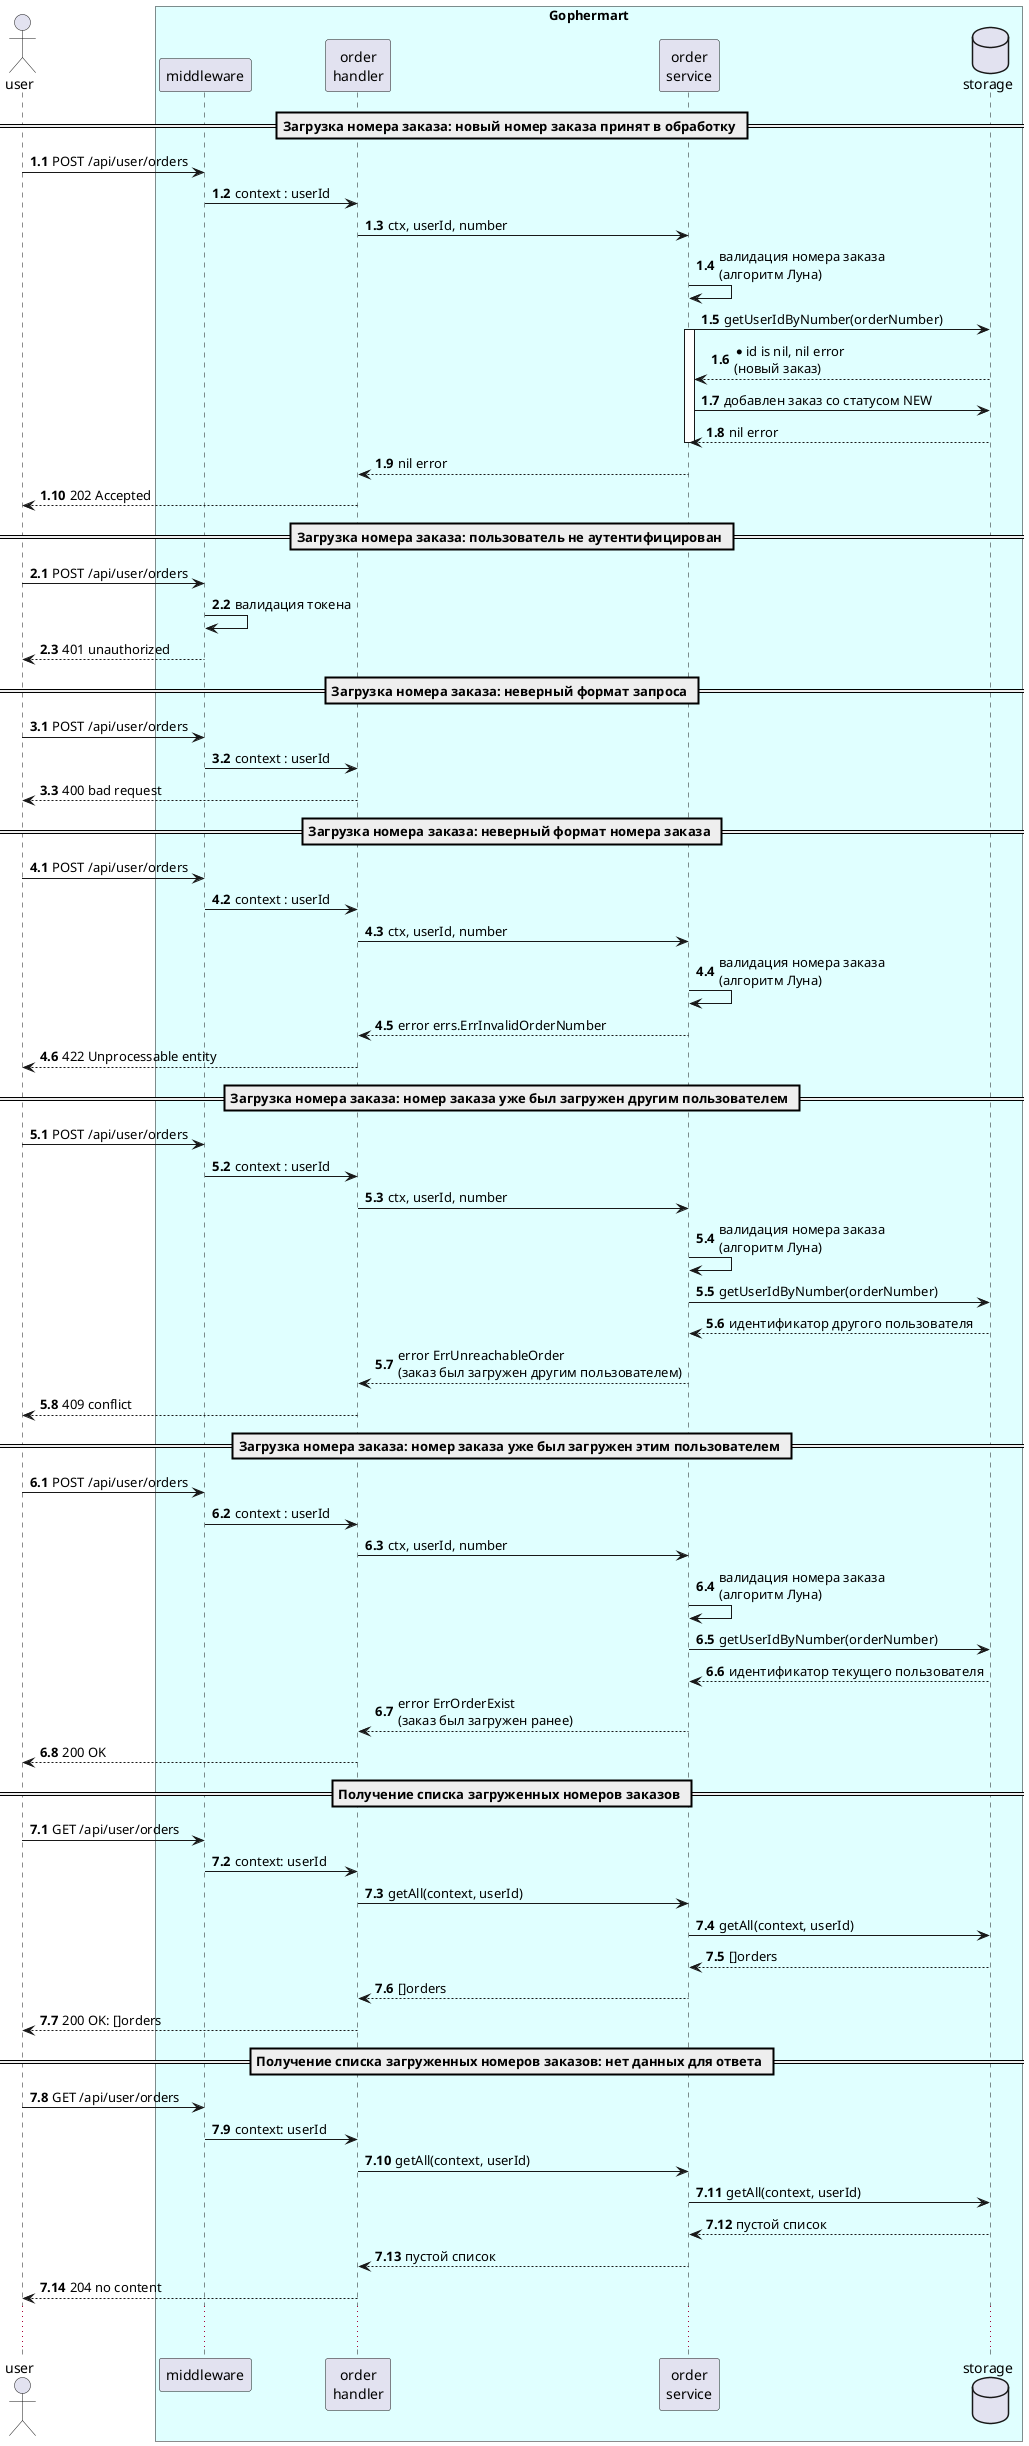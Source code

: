 @startuml
'https://plantuml.com/sequence-diagram
actor user
box "Gophermart" #LightCyan
participant middleware
participant "order\nhandler"
participant "order\nservice"
database storage
end box

 == Загрузка номера заказа: новый номер заказа принят в обработку ==
autonumber 1.1
user -> middleware: POST /api/user/orders
middleware -> "order\nhandler": context : userId
"order\nhandler" -> "order\nservice": ctx, userId, number
"order\nservice" -> "order\nservice": валидация номера заказа\n(алгоритм Луна)
"order\nservice" -> storage: getUserIdByNumber(orderNumber)
activate "order\nservice"
storage --> "order\nservice": *id is nil, nil error\n(новый заказ)
"order\nservice" -> storage: добавлен заказ со статусом NEW
storage --> "order\nservice": nil error
deactivate "order\nservice"
 "order\nservice" --> "order\nhandler":  nil error
 "order\nhandler" --> user: 202 Accepted

 == Загрузка номера заказа: пользователь не аутентифицирован ==
autonumber 2.1
user -> middleware: POST /api/user/orders
middleware -> middleware: валидация токена
middleware --> user: 401 unauthorized

== Загрузка номера заказа: неверный формат запроса ==
autonumber 3.1
user -> middleware: POST /api/user/orders
middleware -> "order\nhandler": context : userId
"order\nhandler" --> user: 400 bad request

== Загрузка номера заказа: неверный формат номера заказа ==
autonumber 4.1
user -> middleware: POST /api/user/orders
middleware -> "order\nhandler": context : userId
"order\nhandler" -> "order\nservice": ctx, userId, number
"order\nservice" -> "order\nservice": валидация номера заказа\n(алгоритм Луна)
"order\nservice" --> "order\nhandler": error errs.ErrInvalidOrderNumber
"order\nhandler" --> user: 422 Unprocessable entity

== Загрузка номера заказа: номер заказа уже был загружен другим пользователем ==
autonumber 5.1
user -> middleware: POST /api/user/orders
middleware -> "order\nhandler": context : userId
"order\nhandler" -> "order\nservice": ctx, userId, number
"order\nservice" -> "order\nservice": валидация номера заказа\n(алгоритм Луна)
"order\nservice" -> storage: getUserIdByNumber(orderNumber)
storage --> "order\nservice": идентификатор другого пользователя
"order\nservice" --> "order\nhandler": error ErrUnreachableOrder\n(заказ был загружен другим пользователем)
"order\nhandler" --> user: 409 conflict

== Загрузка номера заказа: номер заказа уже был загружен этим пользователем ==
autonumber 6.1
user -> middleware: POST /api/user/orders
middleware -> "order\nhandler": context : userId
"order\nhandler" -> "order\nservice": ctx, userId, number
"order\nservice" -> "order\nservice": валидация номера заказа\n(алгоритм Луна)
"order\nservice" -> storage: getUserIdByNumber(orderNumber)
storage --> "order\nservice": идентификатор текущего пользователя
"order\nservice" --> "order\nhandler": error ErrOrderExist\n(заказ был загружен ранее)
"order\nhandler" --> user: 200 OK

== Получение списка загруженных номеров заказов ==
autonumber 7.1
user -> middleware: GET /api/user/orders
middleware -> "order\nhandler": context: userId
"order\nhandler" -> "order\nservice": getAll(context, userId)
"order\nservice" -> storage: getAll(context, userId)
storage --> "order\nservice": []orders
"order\nservice" --> "order\nhandler": []orders
"order\nhandler" --> user: 200 OK: []orders

== Получение списка загруженных номеров заказов: нет данных для ответа ==
user -> middleware: GET /api/user/orders
middleware -> "order\nhandler": context: userId
"order\nhandler" -> "order\nservice": getAll(context, userId)
"order\nservice" -> storage: getAll(context, userId)
storage --> "order\nservice": пустой список
"order\nservice" --> "order\nhandler": пустой список
"order\nhandler" --> user: 204 no content
... ...
@enduml